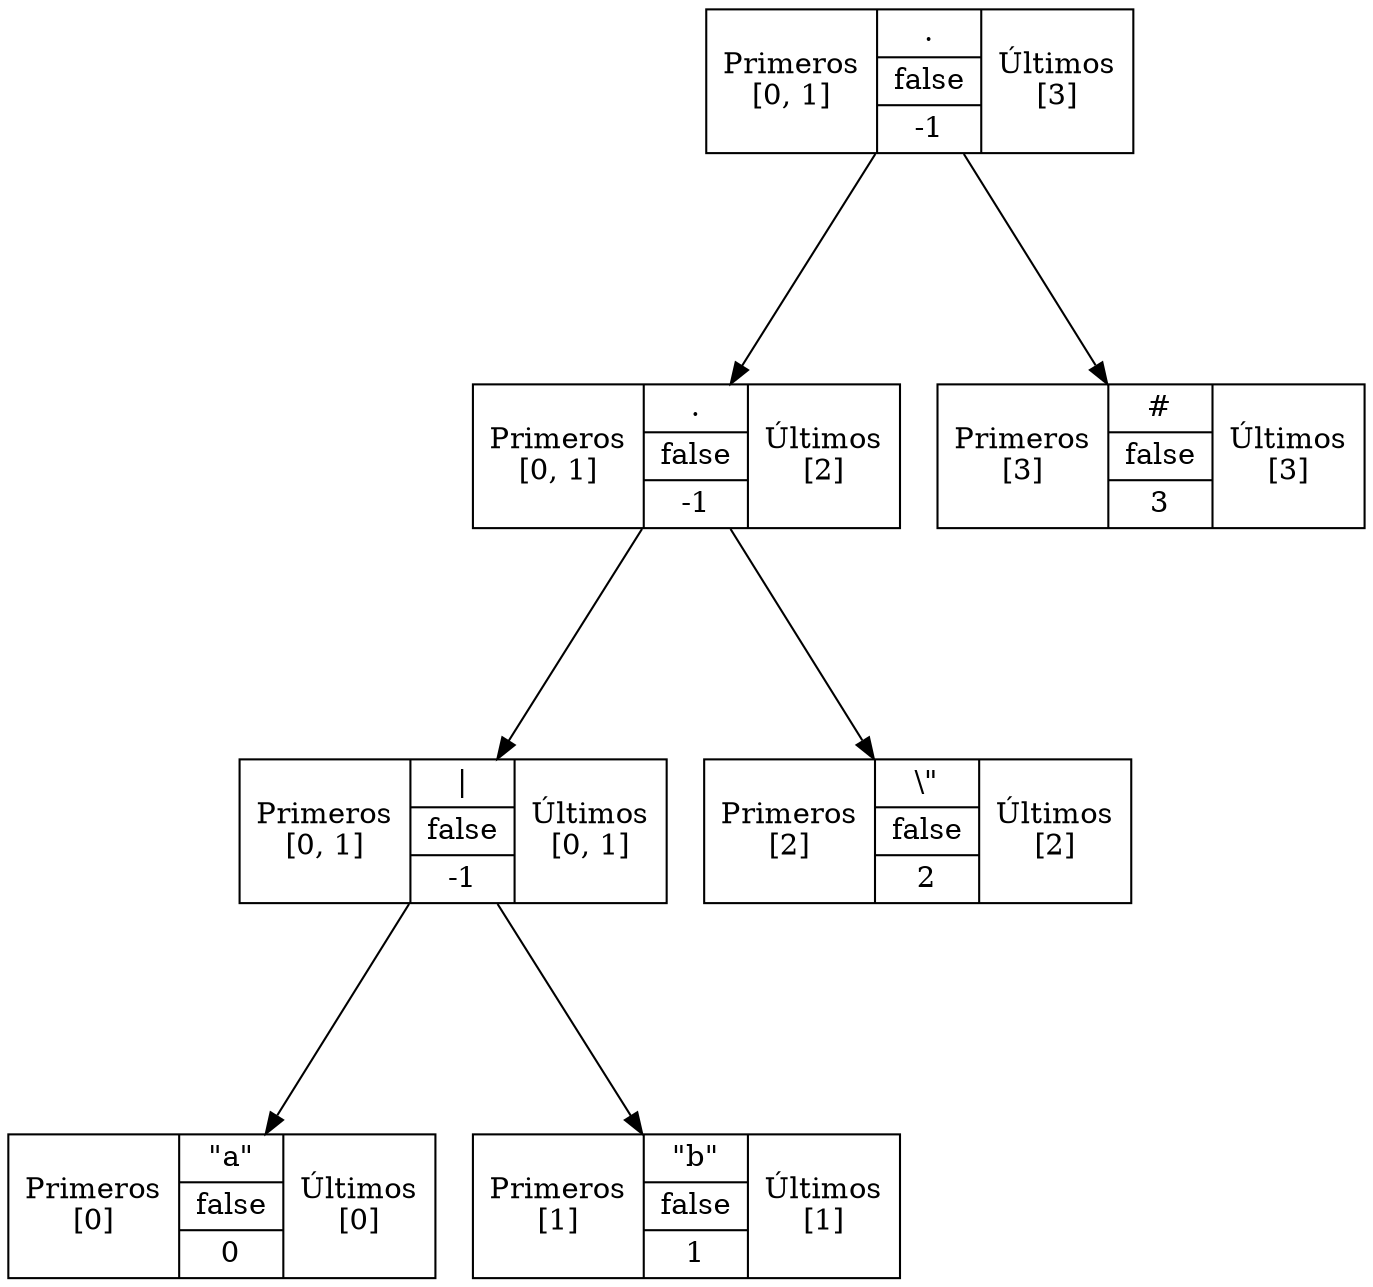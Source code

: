 digraph G
{
fontsize="5"node [shape = record];nodo0 [label="{Primeros\n[0, 1]}|{.|false|-1}|{Últimos\n[3]}"];
nodo0 -> nodo1[minlen=3 ];
nodo0 -> nodo6[minlen=3 ];
nodo1 [label="{Primeros\n[0, 1]}|{.|false|-1}|{Últimos\n[2]}"];
nodo1 -> nodo2[minlen=3 ];
nodo1 -> nodo5[minlen=3 ];
nodo2 [label="{Primeros\n[0, 1]}|{\||false|-1}|{Últimos\n[0, 1]}"];
nodo2 -> nodo3[minlen=3 ];
nodo2 -> nodo4[minlen=3 ];
nodo3 [label="{Primeros\n[0]}|{\"a\"|false|0}|{Últimos\n[0]}"];
nodo4 [label="{Primeros\n[1]}|{\"b\"|false|1}|{Últimos\n[1]}"];
nodo5 [label="{Primeros\n[2]}|{\\\"|false|2}|{Últimos\n[2]}"];
nodo6 [label="{Primeros\n[3]}|{#|false|3}|{Últimos\n[3]}"];
}

